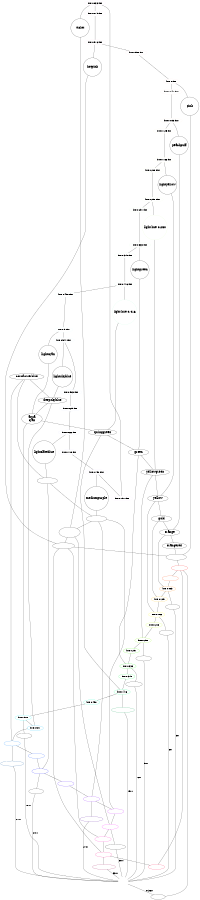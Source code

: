 graph Color_wheel {
  size="6"
	subgraph Dark {
		node [fontcolor = white width = 1.4]
		center [width = 1 style = invis shape = point]
		center -- darkred [label = "0°/360°"]
		darkred [fillcolor = darkred]
		brown [fillcolor = brown]
		brown -- center [label = "30°"]
		olive [fillcolor = olive]
		olive -- center [label = "60°"]
		darkolivegreen [fillcolor = darkolivegreen fontsize = 10]
		darkolivegreen -- center [label = "90°"]
		darkgreen [fillcolor = darkgreen]
		darkgreen -- center [label = "120°"]
		"dark hue 0.416" [color = ".416 1 .6" fontcolor = white]
		"dark hue 0.416" -- center [label = "150°"]
		darkcyan [fillcolor = darkcyan]
		darkcyan -- center [label = "180°"]
		"dark hue 0.583" [color = ".583 1 .6" fontcolor = white]
		"dark hue 0.583" -- center [label = "210°"]
		darkblue [fillcolor = darkblue]
		darkblue -- center [label = "240°"]
		"dark hue 0.750" [color = ".750 1 .6"]
		"dark hue 0.750" -- center [label = "270°"]
		darkmagenta [fillcolor = darkmagenta]
		darkmagenta -- center [label = "300°"]
		"dark hue 0.916" [color = ".916 1 .6"]
		"dark hue 0.916" -- center [label = "330°"]
	}
	subgraph Tue {
		node [width = 1.3]
		"hue 0.083" -- brown
		"hue 0.083" [color = ".083 1 1"]
		"hue 0.125" [color = ".125 1 1"]
		"hue 0.166" -- olive
		"hue 0.166" [color = ".166 1 1"]
		"hue 0.208" [color = ".208 1 1"]
		"hue 0.250" -- darkolivegreen
		"hue 0.250" [color = ".250 1 1"]
		"hue 0.291" [color = ".291 1 1"]
		"hue 0.333" -- darkgreen
		"hue 0.333" [color = ".333 1 1"]
		"hue 0.375" [color = ".375 1 1"]
		"hue 0.416" -- "dark hue 0.416"
		"hue 0.416" [color = ".416 1 1"]
		"hue 0.458" [color = ".458 1 1"]
		"hue 0.500" -- darkcyan
		"hue 0.500" [color = ".500 1 1"]
		"hue 0.541" [color = ".541 1 1"]
		node [fontcolor = white]
		"hue 0.000" [color = ".000 1 1"]
		"hue 0.000" -- darkred
		"hue 0.041" [color = ".041 1 1"]
		"hue 0.583" -- "dark hue 0.583"
		"hue 0.583" [color = ".583 1 1"]
		"hue 0.625" [color = ".625 1 1"]
		"hue 0.666" -- darkblue
		"hue 0.666" [color = ".666 1 1"]
		"hue 0.708" [color = ".708 1 1"]
		"hue 0.750" -- "dark hue 0.750"
		"hue 0.750" [color = ".750 1 1"]
		"hue 0.791" [color = ".791 1 1"]
		"hue 0.833" -- darkmagenta
		"hue 0.833" [color = ".833 1 1"]
		"hue 0.875" [color = ".875 1 1"]
		"hue 0.916" -- "dark hue 0.916"
		"hue 0.916" [color = ".916 1 1"]
		"hue 0.958" [color = ".958 1 1"]
		edge [len = 1]
		"hue 0.000" -- "hue 0.041" -- "hue 0.083" -- "hue 0.125" -- "hue 0.166" -- "hue 0.208"
		"hue 0.208" -- "hue 0.250" -- "hue 0.291" -- "hue 0.333" -- "hue 0.375" -- "hue 0.416"
		"hue 0.416" -- "hue 0.458" -- "hue 0.500" --"hue 0.541" -- "hue 0.583" -- "hue 0.625"
		"hue 0.625" -- "hue 0.666" -- "hue 0.708" -- "hue 0.750" -- "hue 0.791" -- "hue 0.833"
		"hue 0.833" -- "hue 0.875" -- "hue 0.916" -- "hue 0.958" -- "hue 0.000"
	}
	subgraph Main_colors {
		node [width = 2 fontsize = 20]
		red [fillcolor = red fontcolor = white]
		orangered [fillcolor = orangered]
		orange [fillcolor = orange]
		gold [fillcolor = gold]
		yellow [fillcolor = yellow]
		yellowgreen [fillcolor = yellowgreen]
		deeppink [fillcolor = deeppink fontcolor = white]
		fuchsia [label = "fuchsia\nmagenta" fillcolor = fuchsia fontcolor = white]
		purple [fillcolor = purple fontcolor = white]
		blue [fillcolor = blue fontcolor = white]
		cornflowerblue [fillcolor = cornflowerblue]
		deepskyblue [fillcolor = deepskyblue]
		aqua [fillcolor = aqua label = "aqua\ncyan"]
		springgreen [fillcolor = springgreen]
		green [fillcolor = green]
		purple -- fuchsia -- deeppink -- red
		cornflowerblue -- blue -- purple
		cornflowerblue -- deepskyblue -- aqua [len = 1.7]
		aqua -- springgreen -- green -- yellowgreen -- yellow
		yellow -- gold -- orange -- orangered -- red [len = 1.6]
		orange -- "hue 0.083"
		deeppink -- "hue 0.916"
		deeppink -- "hue 0.875"
		red -- "hue 0.000"
		yellowgreen -- "hue 0.250"
		blue -- "hue 0.666"
		yellow -- "hue 0.166"
		gold -- "hue 0.125"
		green -- "hue 0.333"
		springgreen -- "hue 0.416"
		aqua -- "hue 0.500"
		cornflowerblue -- "hue 0.583"
		deepskyblue -- "hue 0.541"
		purple -- "hue 0.791"
		purple -- "hue 0.750"
		fuchsia -- "hue 0.833"
	}
	subgraph Light_colors {
		node [width = 2 fontsize = 20]
		node [shape = circle width = 1.8]
		edge [len = 2.1]
		pink [fillcolor = pink]
		pink -- red
		lightyellow [fillcolor = lightyellow]
		lightyellow -- yellow
		mediumpurple [fillcolor = mediumpurple]
		mediumpurple -- purple
		violet [fillcolor = violet]
		violet -- fuchsia
		hotpink [fillcolor = hotpink]
		hotpink -- deeppink
		"light hue 0.250" [color = ".250 .2 1"]
		"light hue 0.250" -- yellowgreen
		lightcyan [fillcolor = lightcyan]
		lightcyan -- aqua
		lightslateblue [fillcolor = lightslateblue]
		lightslateblue -- blue
		lightgreen [fillcolor = lightgreen]
		lightgreen -- green
		lightskyblue [fillcolor = lightskyblue]
		lightskyblue -- deepskyblue
		peachpuff [fillcolor = peachpuff]
		peachpuff -- orange
		"light hue 0.416" [color = ".416 .2 1"]
		"light hue 0.416" -- springgreen
	}
	subgraph Tints {
		node [width = 1]
		edge [len = 2.4]
		"hue 0 tint" -- pink
		"hue 0 tint" [color = "0 .1 1"]
		"hue 0.041 tint" [color = ".041 .1 1"]
		"hue 0.083 tint" -- peachpuff
		"hue 0.083 tint" [color = ".083 .1 1"]
		"hue 0.125 tint" [color = ".125 .1 1"]
		"hue 0.166 tint" -- lightyellow
		"hue 0.166 tint" [color = ".166 .1 1"]
		"hue 0.208 tint" [color = ".208 .1 1"]
		"hue 0.250 tint" -- "light hue 0.250"
		"hue 0.250 tint" [color = ".250 .1 1"]
		"hue 0.291 tint" [color = ".291 .1 1"]
		"hue 0.333 tint" -- lightgreen
		"hue 0.333 tint" [color = ".333 .1 1"]
		"hue 0.375 tint" [color = ".375 .1 1"]
		"hue 0.416 tint" -- "light hue 0.416"
		"hue 0.416 tint" [color = ".416 .1 1"]
		"hue 0.458 tint" [color = ".458 .1 1"]
		"hue 0.5 tint" -- lightcyan
		"hue 0.5 tint" [color = ".5 .1 1"]
		"hue 0.541 tint" -- lightskyblue
		"hue 0.541 tint" [color = ".541 .1 1"]
		"hue 0.583 tint" [color = ".583 .1 1"]
		"hue 0.625 tint" [color = ".625 .1 1"]
		"hue 0.666 tint" -- lightslateblue
		"hue 0.666 tint" [color = ".666 .1 1"]
		"hue 0.708 tint" [color = ".708 .1 1"]
		"hue 0.750 tint" -- mediumpurple
		"hue 0.750 tint" [color = ".750 .1 1"]
		"hue 0.791 tint" [color = ".791 .1 1"]
		"hue 0.833 tint" -- violet
		"hue 0.833 tint" [color = ".833 .1 1"]
		"hue 0.875 tint" [color = ".875 .1 1"]
		"hue 0.916 tint" -- hotpink
		"hue 0.916 tint" [color = ".916 .1 1"]
		"hue 0.958 tint" [color = ".958 .1 1"]
		edge [len = 2]
		"hue 0 tint" -- "hue 0.041 tint" -- "hue 0.083 tint" -- "hue 0.125 tint" -- "hue 0.166 tint" -- "hue 0.208 tint"
		"hue 0.208 tint" -- "hue 0.250 tint" -- "hue 0.291 tint" -- "hue 0.333 tint" -- "hue 0.375 tint" -- "hue 0.416 tint"
		"hue 0.416 tint" -- "hue 0.458 tint" -- "hue 0.5 tint" --"hue 0.541 tint" -- "hue 0.583 tint" -- "hue 0.625 tint"
		"hue 0.625 tint" -- "hue 0.666 tint" -- "hue 0.708 tint" -- "hue 0.750 tint" -- "hue 0.791 tint" -- "hue 0.833 tint"
		"hue 0.833 tint" -- "hue 0.875 tint" -- "hue 0.916 tint" -- "hue 0.958 tint" -- "hue 0 tint"
	}
}